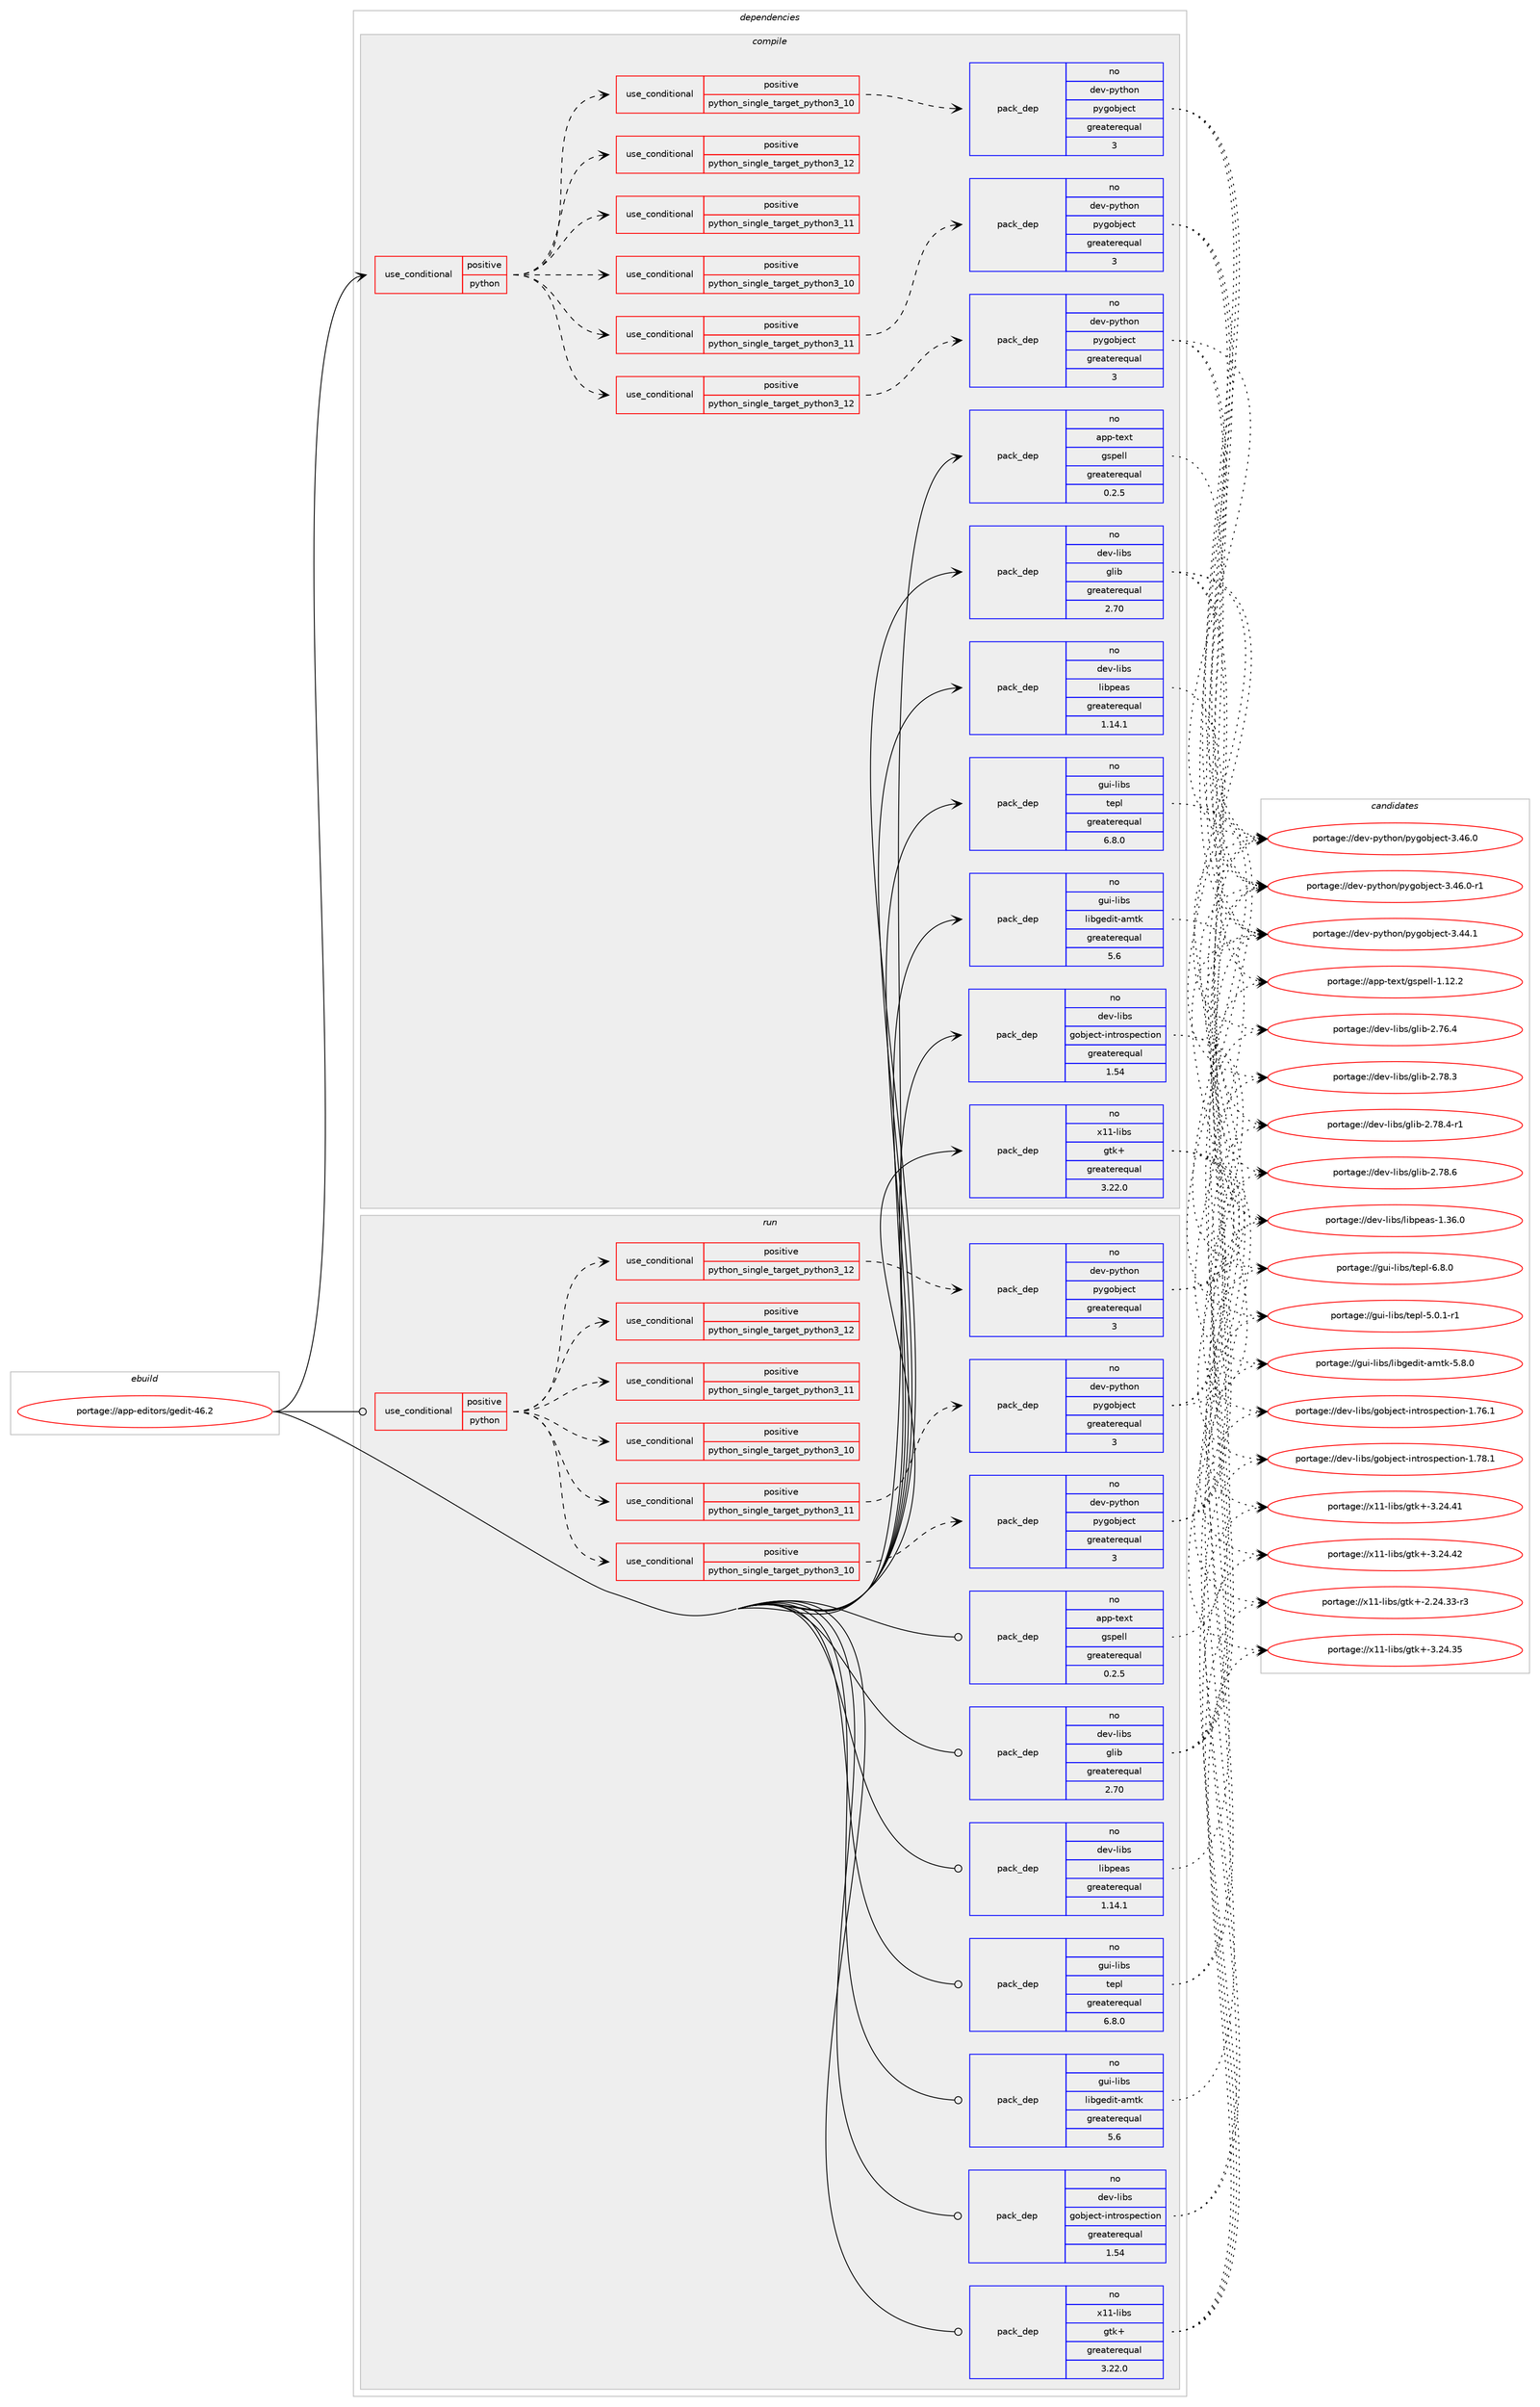 digraph prolog {

# *************
# Graph options
# *************

newrank=true;
concentrate=true;
compound=true;
graph [rankdir=LR,fontname=Helvetica,fontsize=10,ranksep=1.5];#, ranksep=2.5, nodesep=0.2];
edge  [arrowhead=vee];
node  [fontname=Helvetica,fontsize=10];

# **********
# The ebuild
# **********

subgraph cluster_leftcol {
color=gray;
rank=same;
label=<<i>ebuild</i>>;
id [label="portage://app-editors/gedit-46.2", color=red, width=4, href="../app-editors/gedit-46.2.svg"];
}

# ****************
# The dependencies
# ****************

subgraph cluster_midcol {
color=gray;
label=<<i>dependencies</i>>;
subgraph cluster_compile {
fillcolor="#eeeeee";
style=filled;
label=<<i>compile</i>>;
subgraph cond5036 {
dependency7786 [label=<<TABLE BORDER="0" CELLBORDER="1" CELLSPACING="0" CELLPADDING="4"><TR><TD ROWSPAN="3" CELLPADDING="10">use_conditional</TD></TR><TR><TD>positive</TD></TR><TR><TD>python</TD></TR></TABLE>>, shape=none, color=red];
subgraph cond5037 {
dependency7787 [label=<<TABLE BORDER="0" CELLBORDER="1" CELLSPACING="0" CELLPADDING="4"><TR><TD ROWSPAN="3" CELLPADDING="10">use_conditional</TD></TR><TR><TD>positive</TD></TR><TR><TD>python_single_target_python3_10</TD></TR></TABLE>>, shape=none, color=red];
# *** BEGIN UNKNOWN DEPENDENCY TYPE (TODO) ***
# dependency7787 -> package_dependency(portage://app-editors/gedit-46.2,install,no,dev-lang,python,none,[,,],[slot(3.10)],[])
# *** END UNKNOWN DEPENDENCY TYPE (TODO) ***

}
dependency7786:e -> dependency7787:w [weight=20,style="dashed",arrowhead="vee"];
subgraph cond5038 {
dependency7788 [label=<<TABLE BORDER="0" CELLBORDER="1" CELLSPACING="0" CELLPADDING="4"><TR><TD ROWSPAN="3" CELLPADDING="10">use_conditional</TD></TR><TR><TD>positive</TD></TR><TR><TD>python_single_target_python3_11</TD></TR></TABLE>>, shape=none, color=red];
# *** BEGIN UNKNOWN DEPENDENCY TYPE (TODO) ***
# dependency7788 -> package_dependency(portage://app-editors/gedit-46.2,install,no,dev-lang,python,none,[,,],[slot(3.11)],[])
# *** END UNKNOWN DEPENDENCY TYPE (TODO) ***

}
dependency7786:e -> dependency7788:w [weight=20,style="dashed",arrowhead="vee"];
subgraph cond5039 {
dependency7789 [label=<<TABLE BORDER="0" CELLBORDER="1" CELLSPACING="0" CELLPADDING="4"><TR><TD ROWSPAN="3" CELLPADDING="10">use_conditional</TD></TR><TR><TD>positive</TD></TR><TR><TD>python_single_target_python3_12</TD></TR></TABLE>>, shape=none, color=red];
# *** BEGIN UNKNOWN DEPENDENCY TYPE (TODO) ***
# dependency7789 -> package_dependency(portage://app-editors/gedit-46.2,install,no,dev-lang,python,none,[,,],[slot(3.12)],[])
# *** END UNKNOWN DEPENDENCY TYPE (TODO) ***

}
dependency7786:e -> dependency7789:w [weight=20,style="dashed",arrowhead="vee"];
subgraph cond5040 {
dependency7790 [label=<<TABLE BORDER="0" CELLBORDER="1" CELLSPACING="0" CELLPADDING="4"><TR><TD ROWSPAN="3" CELLPADDING="10">use_conditional</TD></TR><TR><TD>positive</TD></TR><TR><TD>python_single_target_python3_10</TD></TR></TABLE>>, shape=none, color=red];
# *** BEGIN UNKNOWN DEPENDENCY TYPE (TODO) ***
# dependency7790 -> package_dependency(portage://app-editors/gedit-46.2,install,no,dev-python,pycairo,none,[,,],[],[use(enable(python_targets_python3_10),negative)])
# *** END UNKNOWN DEPENDENCY TYPE (TODO) ***

subgraph pack2658 {
dependency7791 [label=<<TABLE BORDER="0" CELLBORDER="1" CELLSPACING="0" CELLPADDING="4" WIDTH="220"><TR><TD ROWSPAN="6" CELLPADDING="30">pack_dep</TD></TR><TR><TD WIDTH="110">no</TD></TR><TR><TD>dev-python</TD></TR><TR><TD>pygobject</TD></TR><TR><TD>greaterequal</TD></TR><TR><TD>3</TD></TR></TABLE>>, shape=none, color=blue];
}
dependency7790:e -> dependency7791:w [weight=20,style="dashed",arrowhead="vee"];
# *** BEGIN UNKNOWN DEPENDENCY TYPE (TODO) ***
# dependency7790 -> package_dependency(portage://app-editors/gedit-46.2,install,no,dev-libs,libpeas,none,[,,],[slot(0)],[use(enable(python),none),use(enable(python_single_target_python3_10),negative)])
# *** END UNKNOWN DEPENDENCY TYPE (TODO) ***

}
dependency7786:e -> dependency7790:w [weight=20,style="dashed",arrowhead="vee"];
subgraph cond5041 {
dependency7792 [label=<<TABLE BORDER="0" CELLBORDER="1" CELLSPACING="0" CELLPADDING="4"><TR><TD ROWSPAN="3" CELLPADDING="10">use_conditional</TD></TR><TR><TD>positive</TD></TR><TR><TD>python_single_target_python3_11</TD></TR></TABLE>>, shape=none, color=red];
# *** BEGIN UNKNOWN DEPENDENCY TYPE (TODO) ***
# dependency7792 -> package_dependency(portage://app-editors/gedit-46.2,install,no,dev-python,pycairo,none,[,,],[],[use(enable(python_targets_python3_11),negative)])
# *** END UNKNOWN DEPENDENCY TYPE (TODO) ***

subgraph pack2659 {
dependency7793 [label=<<TABLE BORDER="0" CELLBORDER="1" CELLSPACING="0" CELLPADDING="4" WIDTH="220"><TR><TD ROWSPAN="6" CELLPADDING="30">pack_dep</TD></TR><TR><TD WIDTH="110">no</TD></TR><TR><TD>dev-python</TD></TR><TR><TD>pygobject</TD></TR><TR><TD>greaterequal</TD></TR><TR><TD>3</TD></TR></TABLE>>, shape=none, color=blue];
}
dependency7792:e -> dependency7793:w [weight=20,style="dashed",arrowhead="vee"];
# *** BEGIN UNKNOWN DEPENDENCY TYPE (TODO) ***
# dependency7792 -> package_dependency(portage://app-editors/gedit-46.2,install,no,dev-libs,libpeas,none,[,,],[slot(0)],[use(enable(python),none),use(enable(python_single_target_python3_11),negative)])
# *** END UNKNOWN DEPENDENCY TYPE (TODO) ***

}
dependency7786:e -> dependency7792:w [weight=20,style="dashed",arrowhead="vee"];
subgraph cond5042 {
dependency7794 [label=<<TABLE BORDER="0" CELLBORDER="1" CELLSPACING="0" CELLPADDING="4"><TR><TD ROWSPAN="3" CELLPADDING="10">use_conditional</TD></TR><TR><TD>positive</TD></TR><TR><TD>python_single_target_python3_12</TD></TR></TABLE>>, shape=none, color=red];
# *** BEGIN UNKNOWN DEPENDENCY TYPE (TODO) ***
# dependency7794 -> package_dependency(portage://app-editors/gedit-46.2,install,no,dev-python,pycairo,none,[,,],[],[use(enable(python_targets_python3_12),negative)])
# *** END UNKNOWN DEPENDENCY TYPE (TODO) ***

subgraph pack2660 {
dependency7795 [label=<<TABLE BORDER="0" CELLBORDER="1" CELLSPACING="0" CELLPADDING="4" WIDTH="220"><TR><TD ROWSPAN="6" CELLPADDING="30">pack_dep</TD></TR><TR><TD WIDTH="110">no</TD></TR><TR><TD>dev-python</TD></TR><TR><TD>pygobject</TD></TR><TR><TD>greaterequal</TD></TR><TR><TD>3</TD></TR></TABLE>>, shape=none, color=blue];
}
dependency7794:e -> dependency7795:w [weight=20,style="dashed",arrowhead="vee"];
# *** BEGIN UNKNOWN DEPENDENCY TYPE (TODO) ***
# dependency7794 -> package_dependency(portage://app-editors/gedit-46.2,install,no,dev-libs,libpeas,none,[,,],[slot(0)],[use(enable(python),none),use(enable(python_single_target_python3_12),negative)])
# *** END UNKNOWN DEPENDENCY TYPE (TODO) ***

}
dependency7786:e -> dependency7794:w [weight=20,style="dashed",arrowhead="vee"];
}
id:e -> dependency7786:w [weight=20,style="solid",arrowhead="vee"];
subgraph pack2661 {
dependency7796 [label=<<TABLE BORDER="0" CELLBORDER="1" CELLSPACING="0" CELLPADDING="4" WIDTH="220"><TR><TD ROWSPAN="6" CELLPADDING="30">pack_dep</TD></TR><TR><TD WIDTH="110">no</TD></TR><TR><TD>app-text</TD></TR><TR><TD>gspell</TD></TR><TR><TD>greaterequal</TD></TR><TR><TD>0.2.5</TD></TR></TABLE>>, shape=none, color=blue];
}
id:e -> dependency7796:w [weight=20,style="solid",arrowhead="vee"];
subgraph pack2662 {
dependency7797 [label=<<TABLE BORDER="0" CELLBORDER="1" CELLSPACING="0" CELLPADDING="4" WIDTH="220"><TR><TD ROWSPAN="6" CELLPADDING="30">pack_dep</TD></TR><TR><TD WIDTH="110">no</TD></TR><TR><TD>dev-libs</TD></TR><TR><TD>glib</TD></TR><TR><TD>greaterequal</TD></TR><TR><TD>2.70</TD></TR></TABLE>>, shape=none, color=blue];
}
id:e -> dependency7797:w [weight=20,style="solid",arrowhead="vee"];
subgraph pack2663 {
dependency7798 [label=<<TABLE BORDER="0" CELLBORDER="1" CELLSPACING="0" CELLPADDING="4" WIDTH="220"><TR><TD ROWSPAN="6" CELLPADDING="30">pack_dep</TD></TR><TR><TD WIDTH="110">no</TD></TR><TR><TD>dev-libs</TD></TR><TR><TD>gobject-introspection</TD></TR><TR><TD>greaterequal</TD></TR><TR><TD>1.54</TD></TR></TABLE>>, shape=none, color=blue];
}
id:e -> dependency7798:w [weight=20,style="solid",arrowhead="vee"];
subgraph pack2664 {
dependency7799 [label=<<TABLE BORDER="0" CELLBORDER="1" CELLSPACING="0" CELLPADDING="4" WIDTH="220"><TR><TD ROWSPAN="6" CELLPADDING="30">pack_dep</TD></TR><TR><TD WIDTH="110">no</TD></TR><TR><TD>dev-libs</TD></TR><TR><TD>libpeas</TD></TR><TR><TD>greaterequal</TD></TR><TR><TD>1.14.1</TD></TR></TABLE>>, shape=none, color=blue];
}
id:e -> dependency7799:w [weight=20,style="solid",arrowhead="vee"];
subgraph pack2665 {
dependency7800 [label=<<TABLE BORDER="0" CELLBORDER="1" CELLSPACING="0" CELLPADDING="4" WIDTH="220"><TR><TD ROWSPAN="6" CELLPADDING="30">pack_dep</TD></TR><TR><TD WIDTH="110">no</TD></TR><TR><TD>gui-libs</TD></TR><TR><TD>libgedit-amtk</TD></TR><TR><TD>greaterequal</TD></TR><TR><TD>5.6</TD></TR></TABLE>>, shape=none, color=blue];
}
id:e -> dependency7800:w [weight=20,style="solid",arrowhead="vee"];
# *** BEGIN UNKNOWN DEPENDENCY TYPE (TODO) ***
# id -> package_dependency(portage://app-editors/gedit-46.2,install,no,gui-libs,libgedit-gtksourceview,none,[,,],[slot(300)],[])
# *** END UNKNOWN DEPENDENCY TYPE (TODO) ***

subgraph pack2666 {
dependency7801 [label=<<TABLE BORDER="0" CELLBORDER="1" CELLSPACING="0" CELLPADDING="4" WIDTH="220"><TR><TD ROWSPAN="6" CELLPADDING="30">pack_dep</TD></TR><TR><TD WIDTH="110">no</TD></TR><TR><TD>gui-libs</TD></TR><TR><TD>tepl</TD></TR><TR><TD>greaterequal</TD></TR><TR><TD>6.8.0</TD></TR></TABLE>>, shape=none, color=blue];
}
id:e -> dependency7801:w [weight=20,style="solid",arrowhead="vee"];
subgraph pack2667 {
dependency7802 [label=<<TABLE BORDER="0" CELLBORDER="1" CELLSPACING="0" CELLPADDING="4" WIDTH="220"><TR><TD ROWSPAN="6" CELLPADDING="30">pack_dep</TD></TR><TR><TD WIDTH="110">no</TD></TR><TR><TD>x11-libs</TD></TR><TR><TD>gtk+</TD></TR><TR><TD>greaterequal</TD></TR><TR><TD>3.22.0</TD></TR></TABLE>>, shape=none, color=blue];
}
id:e -> dependency7802:w [weight=20,style="solid",arrowhead="vee"];
}
subgraph cluster_compileandrun {
fillcolor="#eeeeee";
style=filled;
label=<<i>compile and run</i>>;
}
subgraph cluster_run {
fillcolor="#eeeeee";
style=filled;
label=<<i>run</i>>;
subgraph cond5043 {
dependency7803 [label=<<TABLE BORDER="0" CELLBORDER="1" CELLSPACING="0" CELLPADDING="4"><TR><TD ROWSPAN="3" CELLPADDING="10">use_conditional</TD></TR><TR><TD>positive</TD></TR><TR><TD>python</TD></TR></TABLE>>, shape=none, color=red];
subgraph cond5044 {
dependency7804 [label=<<TABLE BORDER="0" CELLBORDER="1" CELLSPACING="0" CELLPADDING="4"><TR><TD ROWSPAN="3" CELLPADDING="10">use_conditional</TD></TR><TR><TD>positive</TD></TR><TR><TD>python_single_target_python3_10</TD></TR></TABLE>>, shape=none, color=red];
# *** BEGIN UNKNOWN DEPENDENCY TYPE (TODO) ***
# dependency7804 -> package_dependency(portage://app-editors/gedit-46.2,run,no,dev-lang,python,none,[,,],[slot(3.10)],[])
# *** END UNKNOWN DEPENDENCY TYPE (TODO) ***

}
dependency7803:e -> dependency7804:w [weight=20,style="dashed",arrowhead="vee"];
subgraph cond5045 {
dependency7805 [label=<<TABLE BORDER="0" CELLBORDER="1" CELLSPACING="0" CELLPADDING="4"><TR><TD ROWSPAN="3" CELLPADDING="10">use_conditional</TD></TR><TR><TD>positive</TD></TR><TR><TD>python_single_target_python3_11</TD></TR></TABLE>>, shape=none, color=red];
# *** BEGIN UNKNOWN DEPENDENCY TYPE (TODO) ***
# dependency7805 -> package_dependency(portage://app-editors/gedit-46.2,run,no,dev-lang,python,none,[,,],[slot(3.11)],[])
# *** END UNKNOWN DEPENDENCY TYPE (TODO) ***

}
dependency7803:e -> dependency7805:w [weight=20,style="dashed",arrowhead="vee"];
subgraph cond5046 {
dependency7806 [label=<<TABLE BORDER="0" CELLBORDER="1" CELLSPACING="0" CELLPADDING="4"><TR><TD ROWSPAN="3" CELLPADDING="10">use_conditional</TD></TR><TR><TD>positive</TD></TR><TR><TD>python_single_target_python3_12</TD></TR></TABLE>>, shape=none, color=red];
# *** BEGIN UNKNOWN DEPENDENCY TYPE (TODO) ***
# dependency7806 -> package_dependency(portage://app-editors/gedit-46.2,run,no,dev-lang,python,none,[,,],[slot(3.12)],[])
# *** END UNKNOWN DEPENDENCY TYPE (TODO) ***

}
dependency7803:e -> dependency7806:w [weight=20,style="dashed",arrowhead="vee"];
subgraph cond5047 {
dependency7807 [label=<<TABLE BORDER="0" CELLBORDER="1" CELLSPACING="0" CELLPADDING="4"><TR><TD ROWSPAN="3" CELLPADDING="10">use_conditional</TD></TR><TR><TD>positive</TD></TR><TR><TD>python_single_target_python3_10</TD></TR></TABLE>>, shape=none, color=red];
# *** BEGIN UNKNOWN DEPENDENCY TYPE (TODO) ***
# dependency7807 -> package_dependency(portage://app-editors/gedit-46.2,run,no,dev-python,pycairo,none,[,,],[],[use(enable(python_targets_python3_10),negative)])
# *** END UNKNOWN DEPENDENCY TYPE (TODO) ***

subgraph pack2668 {
dependency7808 [label=<<TABLE BORDER="0" CELLBORDER="1" CELLSPACING="0" CELLPADDING="4" WIDTH="220"><TR><TD ROWSPAN="6" CELLPADDING="30">pack_dep</TD></TR><TR><TD WIDTH="110">no</TD></TR><TR><TD>dev-python</TD></TR><TR><TD>pygobject</TD></TR><TR><TD>greaterequal</TD></TR><TR><TD>3</TD></TR></TABLE>>, shape=none, color=blue];
}
dependency7807:e -> dependency7808:w [weight=20,style="dashed",arrowhead="vee"];
# *** BEGIN UNKNOWN DEPENDENCY TYPE (TODO) ***
# dependency7807 -> package_dependency(portage://app-editors/gedit-46.2,run,no,dev-libs,libpeas,none,[,,],[slot(0)],[use(enable(python),none),use(enable(python_single_target_python3_10),negative)])
# *** END UNKNOWN DEPENDENCY TYPE (TODO) ***

}
dependency7803:e -> dependency7807:w [weight=20,style="dashed",arrowhead="vee"];
subgraph cond5048 {
dependency7809 [label=<<TABLE BORDER="0" CELLBORDER="1" CELLSPACING="0" CELLPADDING="4"><TR><TD ROWSPAN="3" CELLPADDING="10">use_conditional</TD></TR><TR><TD>positive</TD></TR><TR><TD>python_single_target_python3_11</TD></TR></TABLE>>, shape=none, color=red];
# *** BEGIN UNKNOWN DEPENDENCY TYPE (TODO) ***
# dependency7809 -> package_dependency(portage://app-editors/gedit-46.2,run,no,dev-python,pycairo,none,[,,],[],[use(enable(python_targets_python3_11),negative)])
# *** END UNKNOWN DEPENDENCY TYPE (TODO) ***

subgraph pack2669 {
dependency7810 [label=<<TABLE BORDER="0" CELLBORDER="1" CELLSPACING="0" CELLPADDING="4" WIDTH="220"><TR><TD ROWSPAN="6" CELLPADDING="30">pack_dep</TD></TR><TR><TD WIDTH="110">no</TD></TR><TR><TD>dev-python</TD></TR><TR><TD>pygobject</TD></TR><TR><TD>greaterequal</TD></TR><TR><TD>3</TD></TR></TABLE>>, shape=none, color=blue];
}
dependency7809:e -> dependency7810:w [weight=20,style="dashed",arrowhead="vee"];
# *** BEGIN UNKNOWN DEPENDENCY TYPE (TODO) ***
# dependency7809 -> package_dependency(portage://app-editors/gedit-46.2,run,no,dev-libs,libpeas,none,[,,],[slot(0)],[use(enable(python),none),use(enable(python_single_target_python3_11),negative)])
# *** END UNKNOWN DEPENDENCY TYPE (TODO) ***

}
dependency7803:e -> dependency7809:w [weight=20,style="dashed",arrowhead="vee"];
subgraph cond5049 {
dependency7811 [label=<<TABLE BORDER="0" CELLBORDER="1" CELLSPACING="0" CELLPADDING="4"><TR><TD ROWSPAN="3" CELLPADDING="10">use_conditional</TD></TR><TR><TD>positive</TD></TR><TR><TD>python_single_target_python3_12</TD></TR></TABLE>>, shape=none, color=red];
# *** BEGIN UNKNOWN DEPENDENCY TYPE (TODO) ***
# dependency7811 -> package_dependency(portage://app-editors/gedit-46.2,run,no,dev-python,pycairo,none,[,,],[],[use(enable(python_targets_python3_12),negative)])
# *** END UNKNOWN DEPENDENCY TYPE (TODO) ***

subgraph pack2670 {
dependency7812 [label=<<TABLE BORDER="0" CELLBORDER="1" CELLSPACING="0" CELLPADDING="4" WIDTH="220"><TR><TD ROWSPAN="6" CELLPADDING="30">pack_dep</TD></TR><TR><TD WIDTH="110">no</TD></TR><TR><TD>dev-python</TD></TR><TR><TD>pygobject</TD></TR><TR><TD>greaterequal</TD></TR><TR><TD>3</TD></TR></TABLE>>, shape=none, color=blue];
}
dependency7811:e -> dependency7812:w [weight=20,style="dashed",arrowhead="vee"];
# *** BEGIN UNKNOWN DEPENDENCY TYPE (TODO) ***
# dependency7811 -> package_dependency(portage://app-editors/gedit-46.2,run,no,dev-libs,libpeas,none,[,,],[slot(0)],[use(enable(python),none),use(enable(python_single_target_python3_12),negative)])
# *** END UNKNOWN DEPENDENCY TYPE (TODO) ***

}
dependency7803:e -> dependency7811:w [weight=20,style="dashed",arrowhead="vee"];
}
id:e -> dependency7803:w [weight=20,style="solid",arrowhead="odot"];
subgraph pack2671 {
dependency7813 [label=<<TABLE BORDER="0" CELLBORDER="1" CELLSPACING="0" CELLPADDING="4" WIDTH="220"><TR><TD ROWSPAN="6" CELLPADDING="30">pack_dep</TD></TR><TR><TD WIDTH="110">no</TD></TR><TR><TD>app-text</TD></TR><TR><TD>gspell</TD></TR><TR><TD>greaterequal</TD></TR><TR><TD>0.2.5</TD></TR></TABLE>>, shape=none, color=blue];
}
id:e -> dependency7813:w [weight=20,style="solid",arrowhead="odot"];
subgraph pack2672 {
dependency7814 [label=<<TABLE BORDER="0" CELLBORDER="1" CELLSPACING="0" CELLPADDING="4" WIDTH="220"><TR><TD ROWSPAN="6" CELLPADDING="30">pack_dep</TD></TR><TR><TD WIDTH="110">no</TD></TR><TR><TD>dev-libs</TD></TR><TR><TD>glib</TD></TR><TR><TD>greaterequal</TD></TR><TR><TD>2.70</TD></TR></TABLE>>, shape=none, color=blue];
}
id:e -> dependency7814:w [weight=20,style="solid",arrowhead="odot"];
subgraph pack2673 {
dependency7815 [label=<<TABLE BORDER="0" CELLBORDER="1" CELLSPACING="0" CELLPADDING="4" WIDTH="220"><TR><TD ROWSPAN="6" CELLPADDING="30">pack_dep</TD></TR><TR><TD WIDTH="110">no</TD></TR><TR><TD>dev-libs</TD></TR><TR><TD>gobject-introspection</TD></TR><TR><TD>greaterequal</TD></TR><TR><TD>1.54</TD></TR></TABLE>>, shape=none, color=blue];
}
id:e -> dependency7815:w [weight=20,style="solid",arrowhead="odot"];
subgraph pack2674 {
dependency7816 [label=<<TABLE BORDER="0" CELLBORDER="1" CELLSPACING="0" CELLPADDING="4" WIDTH="220"><TR><TD ROWSPAN="6" CELLPADDING="30">pack_dep</TD></TR><TR><TD WIDTH="110">no</TD></TR><TR><TD>dev-libs</TD></TR><TR><TD>libpeas</TD></TR><TR><TD>greaterequal</TD></TR><TR><TD>1.14.1</TD></TR></TABLE>>, shape=none, color=blue];
}
id:e -> dependency7816:w [weight=20,style="solid",arrowhead="odot"];
# *** BEGIN UNKNOWN DEPENDENCY TYPE (TODO) ***
# id -> package_dependency(portage://app-editors/gedit-46.2,run,no,gnome-base,gsettings-desktop-schemas,none,[,,],[],[])
# *** END UNKNOWN DEPENDENCY TYPE (TODO) ***

# *** BEGIN UNKNOWN DEPENDENCY TYPE (TODO) ***
# id -> package_dependency(portage://app-editors/gedit-46.2,run,no,gnome-base,gvfs,none,[,,],[],[])
# *** END UNKNOWN DEPENDENCY TYPE (TODO) ***

subgraph pack2675 {
dependency7817 [label=<<TABLE BORDER="0" CELLBORDER="1" CELLSPACING="0" CELLPADDING="4" WIDTH="220"><TR><TD ROWSPAN="6" CELLPADDING="30">pack_dep</TD></TR><TR><TD WIDTH="110">no</TD></TR><TR><TD>gui-libs</TD></TR><TR><TD>libgedit-amtk</TD></TR><TR><TD>greaterequal</TD></TR><TR><TD>5.6</TD></TR></TABLE>>, shape=none, color=blue];
}
id:e -> dependency7817:w [weight=20,style="solid",arrowhead="odot"];
# *** BEGIN UNKNOWN DEPENDENCY TYPE (TODO) ***
# id -> package_dependency(portage://app-editors/gedit-46.2,run,no,gui-libs,libgedit-gtksourceview,none,[,,],[slot(300)],[])
# *** END UNKNOWN DEPENDENCY TYPE (TODO) ***

subgraph pack2676 {
dependency7818 [label=<<TABLE BORDER="0" CELLBORDER="1" CELLSPACING="0" CELLPADDING="4" WIDTH="220"><TR><TD ROWSPAN="6" CELLPADDING="30">pack_dep</TD></TR><TR><TD WIDTH="110">no</TD></TR><TR><TD>gui-libs</TD></TR><TR><TD>tepl</TD></TR><TR><TD>greaterequal</TD></TR><TR><TD>6.8.0</TD></TR></TABLE>>, shape=none, color=blue];
}
id:e -> dependency7818:w [weight=20,style="solid",arrowhead="odot"];
subgraph pack2677 {
dependency7819 [label=<<TABLE BORDER="0" CELLBORDER="1" CELLSPACING="0" CELLPADDING="4" WIDTH="220"><TR><TD ROWSPAN="6" CELLPADDING="30">pack_dep</TD></TR><TR><TD WIDTH="110">no</TD></TR><TR><TD>x11-libs</TD></TR><TR><TD>gtk+</TD></TR><TR><TD>greaterequal</TD></TR><TR><TD>3.22.0</TD></TR></TABLE>>, shape=none, color=blue];
}
id:e -> dependency7819:w [weight=20,style="solid",arrowhead="odot"];
# *** BEGIN UNKNOWN DEPENDENCY TYPE (TODO) ***
# id -> package_dependency(portage://app-editors/gedit-46.2,run,no,x11-themes,adwaita-icon-theme,none,[,,],[],[])
# *** END UNKNOWN DEPENDENCY TYPE (TODO) ***

}
}

# **************
# The candidates
# **************

subgraph cluster_choices {
rank=same;
color=gray;
label=<<i>candidates</i>>;

subgraph choice2658 {
color=black;
nodesep=1;
choice1001011184511212111610411111047112121103111981061019911645514652524649 [label="portage://dev-python/pygobject-3.44.1", color=red, width=4,href="../dev-python/pygobject-3.44.1.svg"];
choice1001011184511212111610411111047112121103111981061019911645514652544648 [label="portage://dev-python/pygobject-3.46.0", color=red, width=4,href="../dev-python/pygobject-3.46.0.svg"];
choice10010111845112121116104111110471121211031119810610199116455146525446484511449 [label="portage://dev-python/pygobject-3.46.0-r1", color=red, width=4,href="../dev-python/pygobject-3.46.0-r1.svg"];
dependency7791:e -> choice1001011184511212111610411111047112121103111981061019911645514652524649:w [style=dotted,weight="100"];
dependency7791:e -> choice1001011184511212111610411111047112121103111981061019911645514652544648:w [style=dotted,weight="100"];
dependency7791:e -> choice10010111845112121116104111110471121211031119810610199116455146525446484511449:w [style=dotted,weight="100"];
}
subgraph choice2659 {
color=black;
nodesep=1;
choice1001011184511212111610411111047112121103111981061019911645514652524649 [label="portage://dev-python/pygobject-3.44.1", color=red, width=4,href="../dev-python/pygobject-3.44.1.svg"];
choice1001011184511212111610411111047112121103111981061019911645514652544648 [label="portage://dev-python/pygobject-3.46.0", color=red, width=4,href="../dev-python/pygobject-3.46.0.svg"];
choice10010111845112121116104111110471121211031119810610199116455146525446484511449 [label="portage://dev-python/pygobject-3.46.0-r1", color=red, width=4,href="../dev-python/pygobject-3.46.0-r1.svg"];
dependency7793:e -> choice1001011184511212111610411111047112121103111981061019911645514652524649:w [style=dotted,weight="100"];
dependency7793:e -> choice1001011184511212111610411111047112121103111981061019911645514652544648:w [style=dotted,weight="100"];
dependency7793:e -> choice10010111845112121116104111110471121211031119810610199116455146525446484511449:w [style=dotted,weight="100"];
}
subgraph choice2660 {
color=black;
nodesep=1;
choice1001011184511212111610411111047112121103111981061019911645514652524649 [label="portage://dev-python/pygobject-3.44.1", color=red, width=4,href="../dev-python/pygobject-3.44.1.svg"];
choice1001011184511212111610411111047112121103111981061019911645514652544648 [label="portage://dev-python/pygobject-3.46.0", color=red, width=4,href="../dev-python/pygobject-3.46.0.svg"];
choice10010111845112121116104111110471121211031119810610199116455146525446484511449 [label="portage://dev-python/pygobject-3.46.0-r1", color=red, width=4,href="../dev-python/pygobject-3.46.0-r1.svg"];
dependency7795:e -> choice1001011184511212111610411111047112121103111981061019911645514652524649:w [style=dotted,weight="100"];
dependency7795:e -> choice1001011184511212111610411111047112121103111981061019911645514652544648:w [style=dotted,weight="100"];
dependency7795:e -> choice10010111845112121116104111110471121211031119810610199116455146525446484511449:w [style=dotted,weight="100"];
}
subgraph choice2661 {
color=black;
nodesep=1;
choice97112112451161011201164710311511210110810845494649504650 [label="portage://app-text/gspell-1.12.2", color=red, width=4,href="../app-text/gspell-1.12.2.svg"];
dependency7796:e -> choice97112112451161011201164710311511210110810845494649504650:w [style=dotted,weight="100"];
}
subgraph choice2662 {
color=black;
nodesep=1;
choice1001011184510810598115471031081059845504655544652 [label="portage://dev-libs/glib-2.76.4", color=red, width=4,href="../dev-libs/glib-2.76.4.svg"];
choice1001011184510810598115471031081059845504655564651 [label="portage://dev-libs/glib-2.78.3", color=red, width=4,href="../dev-libs/glib-2.78.3.svg"];
choice10010111845108105981154710310810598455046555646524511449 [label="portage://dev-libs/glib-2.78.4-r1", color=red, width=4,href="../dev-libs/glib-2.78.4-r1.svg"];
choice1001011184510810598115471031081059845504655564654 [label="portage://dev-libs/glib-2.78.6", color=red, width=4,href="../dev-libs/glib-2.78.6.svg"];
dependency7797:e -> choice1001011184510810598115471031081059845504655544652:w [style=dotted,weight="100"];
dependency7797:e -> choice1001011184510810598115471031081059845504655564651:w [style=dotted,weight="100"];
dependency7797:e -> choice10010111845108105981154710310810598455046555646524511449:w [style=dotted,weight="100"];
dependency7797:e -> choice1001011184510810598115471031081059845504655564654:w [style=dotted,weight="100"];
}
subgraph choice2663 {
color=black;
nodesep=1;
choice1001011184510810598115471031119810610199116451051101161141111151121019911610511111045494655544649 [label="portage://dev-libs/gobject-introspection-1.76.1", color=red, width=4,href="../dev-libs/gobject-introspection-1.76.1.svg"];
choice1001011184510810598115471031119810610199116451051101161141111151121019911610511111045494655564649 [label="portage://dev-libs/gobject-introspection-1.78.1", color=red, width=4,href="../dev-libs/gobject-introspection-1.78.1.svg"];
dependency7798:e -> choice1001011184510810598115471031119810610199116451051101161141111151121019911610511111045494655544649:w [style=dotted,weight="100"];
dependency7798:e -> choice1001011184510810598115471031119810610199116451051101161141111151121019911610511111045494655564649:w [style=dotted,weight="100"];
}
subgraph choice2664 {
color=black;
nodesep=1;
choice100101118451081059811547108105981121019711545494651544648 [label="portage://dev-libs/libpeas-1.36.0", color=red, width=4,href="../dev-libs/libpeas-1.36.0.svg"];
dependency7799:e -> choice100101118451081059811547108105981121019711545494651544648:w [style=dotted,weight="100"];
}
subgraph choice2665 {
color=black;
nodesep=1;
choice103117105451081059811547108105981031011001051164597109116107455346564648 [label="portage://gui-libs/libgedit-amtk-5.8.0", color=red, width=4,href="../gui-libs/libgedit-amtk-5.8.0.svg"];
dependency7800:e -> choice103117105451081059811547108105981031011001051164597109116107455346564648:w [style=dotted,weight="100"];
}
subgraph choice2666 {
color=black;
nodesep=1;
choice1031171054510810598115471161011121084553464846494511449 [label="portage://gui-libs/tepl-5.0.1-r1", color=red, width=4,href="../gui-libs/tepl-5.0.1-r1.svg"];
choice103117105451081059811547116101112108455446564648 [label="portage://gui-libs/tepl-6.8.0", color=red, width=4,href="../gui-libs/tepl-6.8.0.svg"];
dependency7801:e -> choice1031171054510810598115471161011121084553464846494511449:w [style=dotted,weight="100"];
dependency7801:e -> choice103117105451081059811547116101112108455446564648:w [style=dotted,weight="100"];
}
subgraph choice2667 {
color=black;
nodesep=1;
choice12049494510810598115471031161074345504650524651514511451 [label="portage://x11-libs/gtk+-2.24.33-r3", color=red, width=4,href="../x11-libs/gtk+-2.24.33-r3.svg"];
choice1204949451081059811547103116107434551465052465153 [label="portage://x11-libs/gtk+-3.24.35", color=red, width=4,href="../x11-libs/gtk+-3.24.35.svg"];
choice1204949451081059811547103116107434551465052465249 [label="portage://x11-libs/gtk+-3.24.41", color=red, width=4,href="../x11-libs/gtk+-3.24.41.svg"];
choice1204949451081059811547103116107434551465052465250 [label="portage://x11-libs/gtk+-3.24.42", color=red, width=4,href="../x11-libs/gtk+-3.24.42.svg"];
dependency7802:e -> choice12049494510810598115471031161074345504650524651514511451:w [style=dotted,weight="100"];
dependency7802:e -> choice1204949451081059811547103116107434551465052465153:w [style=dotted,weight="100"];
dependency7802:e -> choice1204949451081059811547103116107434551465052465249:w [style=dotted,weight="100"];
dependency7802:e -> choice1204949451081059811547103116107434551465052465250:w [style=dotted,weight="100"];
}
subgraph choice2668 {
color=black;
nodesep=1;
choice1001011184511212111610411111047112121103111981061019911645514652524649 [label="portage://dev-python/pygobject-3.44.1", color=red, width=4,href="../dev-python/pygobject-3.44.1.svg"];
choice1001011184511212111610411111047112121103111981061019911645514652544648 [label="portage://dev-python/pygobject-3.46.0", color=red, width=4,href="../dev-python/pygobject-3.46.0.svg"];
choice10010111845112121116104111110471121211031119810610199116455146525446484511449 [label="portage://dev-python/pygobject-3.46.0-r1", color=red, width=4,href="../dev-python/pygobject-3.46.0-r1.svg"];
dependency7808:e -> choice1001011184511212111610411111047112121103111981061019911645514652524649:w [style=dotted,weight="100"];
dependency7808:e -> choice1001011184511212111610411111047112121103111981061019911645514652544648:w [style=dotted,weight="100"];
dependency7808:e -> choice10010111845112121116104111110471121211031119810610199116455146525446484511449:w [style=dotted,weight="100"];
}
subgraph choice2669 {
color=black;
nodesep=1;
choice1001011184511212111610411111047112121103111981061019911645514652524649 [label="portage://dev-python/pygobject-3.44.1", color=red, width=4,href="../dev-python/pygobject-3.44.1.svg"];
choice1001011184511212111610411111047112121103111981061019911645514652544648 [label="portage://dev-python/pygobject-3.46.0", color=red, width=4,href="../dev-python/pygobject-3.46.0.svg"];
choice10010111845112121116104111110471121211031119810610199116455146525446484511449 [label="portage://dev-python/pygobject-3.46.0-r1", color=red, width=4,href="../dev-python/pygobject-3.46.0-r1.svg"];
dependency7810:e -> choice1001011184511212111610411111047112121103111981061019911645514652524649:w [style=dotted,weight="100"];
dependency7810:e -> choice1001011184511212111610411111047112121103111981061019911645514652544648:w [style=dotted,weight="100"];
dependency7810:e -> choice10010111845112121116104111110471121211031119810610199116455146525446484511449:w [style=dotted,weight="100"];
}
subgraph choice2670 {
color=black;
nodesep=1;
choice1001011184511212111610411111047112121103111981061019911645514652524649 [label="portage://dev-python/pygobject-3.44.1", color=red, width=4,href="../dev-python/pygobject-3.44.1.svg"];
choice1001011184511212111610411111047112121103111981061019911645514652544648 [label="portage://dev-python/pygobject-3.46.0", color=red, width=4,href="../dev-python/pygobject-3.46.0.svg"];
choice10010111845112121116104111110471121211031119810610199116455146525446484511449 [label="portage://dev-python/pygobject-3.46.0-r1", color=red, width=4,href="../dev-python/pygobject-3.46.0-r1.svg"];
dependency7812:e -> choice1001011184511212111610411111047112121103111981061019911645514652524649:w [style=dotted,weight="100"];
dependency7812:e -> choice1001011184511212111610411111047112121103111981061019911645514652544648:w [style=dotted,weight="100"];
dependency7812:e -> choice10010111845112121116104111110471121211031119810610199116455146525446484511449:w [style=dotted,weight="100"];
}
subgraph choice2671 {
color=black;
nodesep=1;
choice97112112451161011201164710311511210110810845494649504650 [label="portage://app-text/gspell-1.12.2", color=red, width=4,href="../app-text/gspell-1.12.2.svg"];
dependency7813:e -> choice97112112451161011201164710311511210110810845494649504650:w [style=dotted,weight="100"];
}
subgraph choice2672 {
color=black;
nodesep=1;
choice1001011184510810598115471031081059845504655544652 [label="portage://dev-libs/glib-2.76.4", color=red, width=4,href="../dev-libs/glib-2.76.4.svg"];
choice1001011184510810598115471031081059845504655564651 [label="portage://dev-libs/glib-2.78.3", color=red, width=4,href="../dev-libs/glib-2.78.3.svg"];
choice10010111845108105981154710310810598455046555646524511449 [label="portage://dev-libs/glib-2.78.4-r1", color=red, width=4,href="../dev-libs/glib-2.78.4-r1.svg"];
choice1001011184510810598115471031081059845504655564654 [label="portage://dev-libs/glib-2.78.6", color=red, width=4,href="../dev-libs/glib-2.78.6.svg"];
dependency7814:e -> choice1001011184510810598115471031081059845504655544652:w [style=dotted,weight="100"];
dependency7814:e -> choice1001011184510810598115471031081059845504655564651:w [style=dotted,weight="100"];
dependency7814:e -> choice10010111845108105981154710310810598455046555646524511449:w [style=dotted,weight="100"];
dependency7814:e -> choice1001011184510810598115471031081059845504655564654:w [style=dotted,weight="100"];
}
subgraph choice2673 {
color=black;
nodesep=1;
choice1001011184510810598115471031119810610199116451051101161141111151121019911610511111045494655544649 [label="portage://dev-libs/gobject-introspection-1.76.1", color=red, width=4,href="../dev-libs/gobject-introspection-1.76.1.svg"];
choice1001011184510810598115471031119810610199116451051101161141111151121019911610511111045494655564649 [label="portage://dev-libs/gobject-introspection-1.78.1", color=red, width=4,href="../dev-libs/gobject-introspection-1.78.1.svg"];
dependency7815:e -> choice1001011184510810598115471031119810610199116451051101161141111151121019911610511111045494655544649:w [style=dotted,weight="100"];
dependency7815:e -> choice1001011184510810598115471031119810610199116451051101161141111151121019911610511111045494655564649:w [style=dotted,weight="100"];
}
subgraph choice2674 {
color=black;
nodesep=1;
choice100101118451081059811547108105981121019711545494651544648 [label="portage://dev-libs/libpeas-1.36.0", color=red, width=4,href="../dev-libs/libpeas-1.36.0.svg"];
dependency7816:e -> choice100101118451081059811547108105981121019711545494651544648:w [style=dotted,weight="100"];
}
subgraph choice2675 {
color=black;
nodesep=1;
choice103117105451081059811547108105981031011001051164597109116107455346564648 [label="portage://gui-libs/libgedit-amtk-5.8.0", color=red, width=4,href="../gui-libs/libgedit-amtk-5.8.0.svg"];
dependency7817:e -> choice103117105451081059811547108105981031011001051164597109116107455346564648:w [style=dotted,weight="100"];
}
subgraph choice2676 {
color=black;
nodesep=1;
choice1031171054510810598115471161011121084553464846494511449 [label="portage://gui-libs/tepl-5.0.1-r1", color=red, width=4,href="../gui-libs/tepl-5.0.1-r1.svg"];
choice103117105451081059811547116101112108455446564648 [label="portage://gui-libs/tepl-6.8.0", color=red, width=4,href="../gui-libs/tepl-6.8.0.svg"];
dependency7818:e -> choice1031171054510810598115471161011121084553464846494511449:w [style=dotted,weight="100"];
dependency7818:e -> choice103117105451081059811547116101112108455446564648:w [style=dotted,weight="100"];
}
subgraph choice2677 {
color=black;
nodesep=1;
choice12049494510810598115471031161074345504650524651514511451 [label="portage://x11-libs/gtk+-2.24.33-r3", color=red, width=4,href="../x11-libs/gtk+-2.24.33-r3.svg"];
choice1204949451081059811547103116107434551465052465153 [label="portage://x11-libs/gtk+-3.24.35", color=red, width=4,href="../x11-libs/gtk+-3.24.35.svg"];
choice1204949451081059811547103116107434551465052465249 [label="portage://x11-libs/gtk+-3.24.41", color=red, width=4,href="../x11-libs/gtk+-3.24.41.svg"];
choice1204949451081059811547103116107434551465052465250 [label="portage://x11-libs/gtk+-3.24.42", color=red, width=4,href="../x11-libs/gtk+-3.24.42.svg"];
dependency7819:e -> choice12049494510810598115471031161074345504650524651514511451:w [style=dotted,weight="100"];
dependency7819:e -> choice1204949451081059811547103116107434551465052465153:w [style=dotted,weight="100"];
dependency7819:e -> choice1204949451081059811547103116107434551465052465249:w [style=dotted,weight="100"];
dependency7819:e -> choice1204949451081059811547103116107434551465052465250:w [style=dotted,weight="100"];
}
}

}
